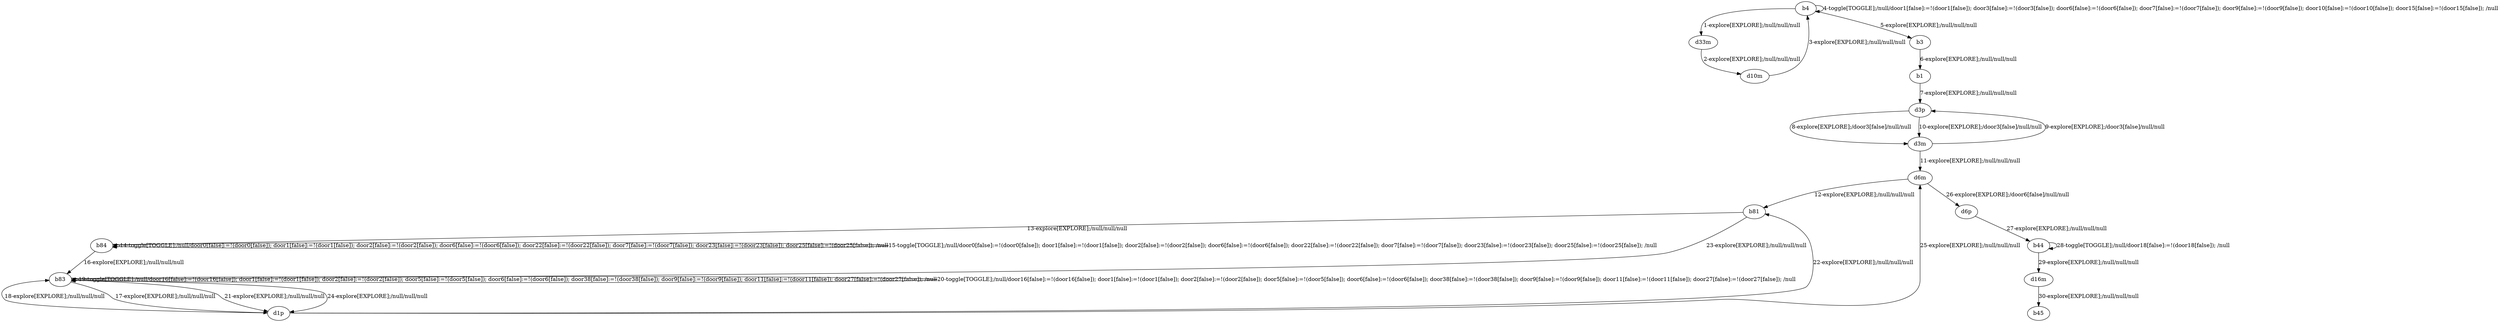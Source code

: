 # Total number of goals covered by this test: 1
# d16m --> b45

digraph g {
"b4" -> "d33m" [label = "1-explore[EXPLORE];/null/null/null"];
"d33m" -> "d10m" [label = "2-explore[EXPLORE];/null/null/null"];
"d10m" -> "b4" [label = "3-explore[EXPLORE];/null/null/null"];
"b4" -> "b4" [label = "4-toggle[TOGGLE];/null/door1[false]:=!(door1[false]); door3[false]:=!(door3[false]); door6[false]:=!(door6[false]); door7[false]:=!(door7[false]); door9[false]:=!(door9[false]); door10[false]:=!(door10[false]); door15[false]:=!(door15[false]); /null"];
"b4" -> "b3" [label = "5-explore[EXPLORE];/null/null/null"];
"b3" -> "b1" [label = "6-explore[EXPLORE];/null/null/null"];
"b1" -> "d3p" [label = "7-explore[EXPLORE];/null/null/null"];
"d3p" -> "d3m" [label = "8-explore[EXPLORE];/door3[false]/null/null"];
"d3m" -> "d3p" [label = "9-explore[EXPLORE];/door3[false]/null/null"];
"d3p" -> "d3m" [label = "10-explore[EXPLORE];/door3[false]/null/null"];
"d3m" -> "d6m" [label = "11-explore[EXPLORE];/null/null/null"];
"d6m" -> "b81" [label = "12-explore[EXPLORE];/null/null/null"];
"b81" -> "b84" [label = "13-explore[EXPLORE];/null/null/null"];
"b84" -> "b84" [label = "14-toggle[TOGGLE];/null/door0[false]:=!(door0[false]); door1[false]:=!(door1[false]); door2[false]:=!(door2[false]); door6[false]:=!(door6[false]); door22[false]:=!(door22[false]); door7[false]:=!(door7[false]); door23[false]:=!(door23[false]); door25[false]:=!(door25[false]); /null"];
"b84" -> "b84" [label = "15-toggle[TOGGLE];/null/door0[false]:=!(door0[false]); door1[false]:=!(door1[false]); door2[false]:=!(door2[false]); door6[false]:=!(door6[false]); door22[false]:=!(door22[false]); door7[false]:=!(door7[false]); door23[false]:=!(door23[false]); door25[false]:=!(door25[false]); /null"];
"b84" -> "b83" [label = "16-explore[EXPLORE];/null/null/null"];
"b83" -> "d1p" [label = "17-explore[EXPLORE];/null/null/null"];
"d1p" -> "b83" [label = "18-explore[EXPLORE];/null/null/null"];
"b83" -> "b83" [label = "19-toggle[TOGGLE];/null/door16[false]:=!(door16[false]); door1[false]:=!(door1[false]); door2[false]:=!(door2[false]); door5[false]:=!(door5[false]); door6[false]:=!(door6[false]); door38[false]:=!(door38[false]); door9[false]:=!(door9[false]); door11[false]:=!(door11[false]); door27[false]:=!(door27[false]); /null"];
"b83" -> "b83" [label = "20-toggle[TOGGLE];/null/door16[false]:=!(door16[false]); door1[false]:=!(door1[false]); door2[false]:=!(door2[false]); door5[false]:=!(door5[false]); door6[false]:=!(door6[false]); door38[false]:=!(door38[false]); door9[false]:=!(door9[false]); door11[false]:=!(door11[false]); door27[false]:=!(door27[false]); /null"];
"b83" -> "d1p" [label = "21-explore[EXPLORE];/null/null/null"];
"d1p" -> "b81" [label = "22-explore[EXPLORE];/null/null/null"];
"b81" -> "b83" [label = "23-explore[EXPLORE];/null/null/null"];
"b83" -> "d1p" [label = "24-explore[EXPLORE];/null/null/null"];
"d1p" -> "d6m" [label = "25-explore[EXPLORE];/null/null/null"];
"d6m" -> "d6p" [label = "26-explore[EXPLORE];/door6[false]/null/null"];
"d6p" -> "b44" [label = "27-explore[EXPLORE];/null/null/null"];
"b44" -> "b44" [label = "28-toggle[TOGGLE];/null/door18[false]:=!(door18[false]); /null"];
"b44" -> "d16m" [label = "29-explore[EXPLORE];/null/null/null"];
"d16m" -> "b45" [label = "30-explore[EXPLORE];/null/null/null"];
}